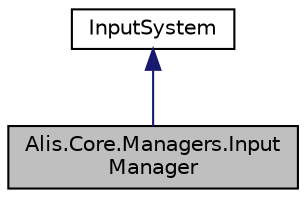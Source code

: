 digraph "Alis.Core.Managers.InputManager"
{
 // LATEX_PDF_SIZE
  edge [fontname="Helvetica",fontsize="10",labelfontname="Helvetica",labelfontsize="10"];
  node [fontname="Helvetica",fontsize="10",shape=record];
  Node1 [label="Alis.Core.Managers.Input\lManager",height=0.2,width=0.4,color="black", fillcolor="grey75", style="filled", fontcolor="black",tooltip=" "];
  Node2 -> Node1 [dir="back",color="midnightblue",fontsize="10",style="solid",fontname="Helvetica"];
  Node2 [label="InputSystem",height=0.2,width=0.4,color="black", fillcolor="white", style="filled",URL="$class_alis_1_1_core_1_1_input_1_1_input_system.html",tooltip="The input system class"];
}
